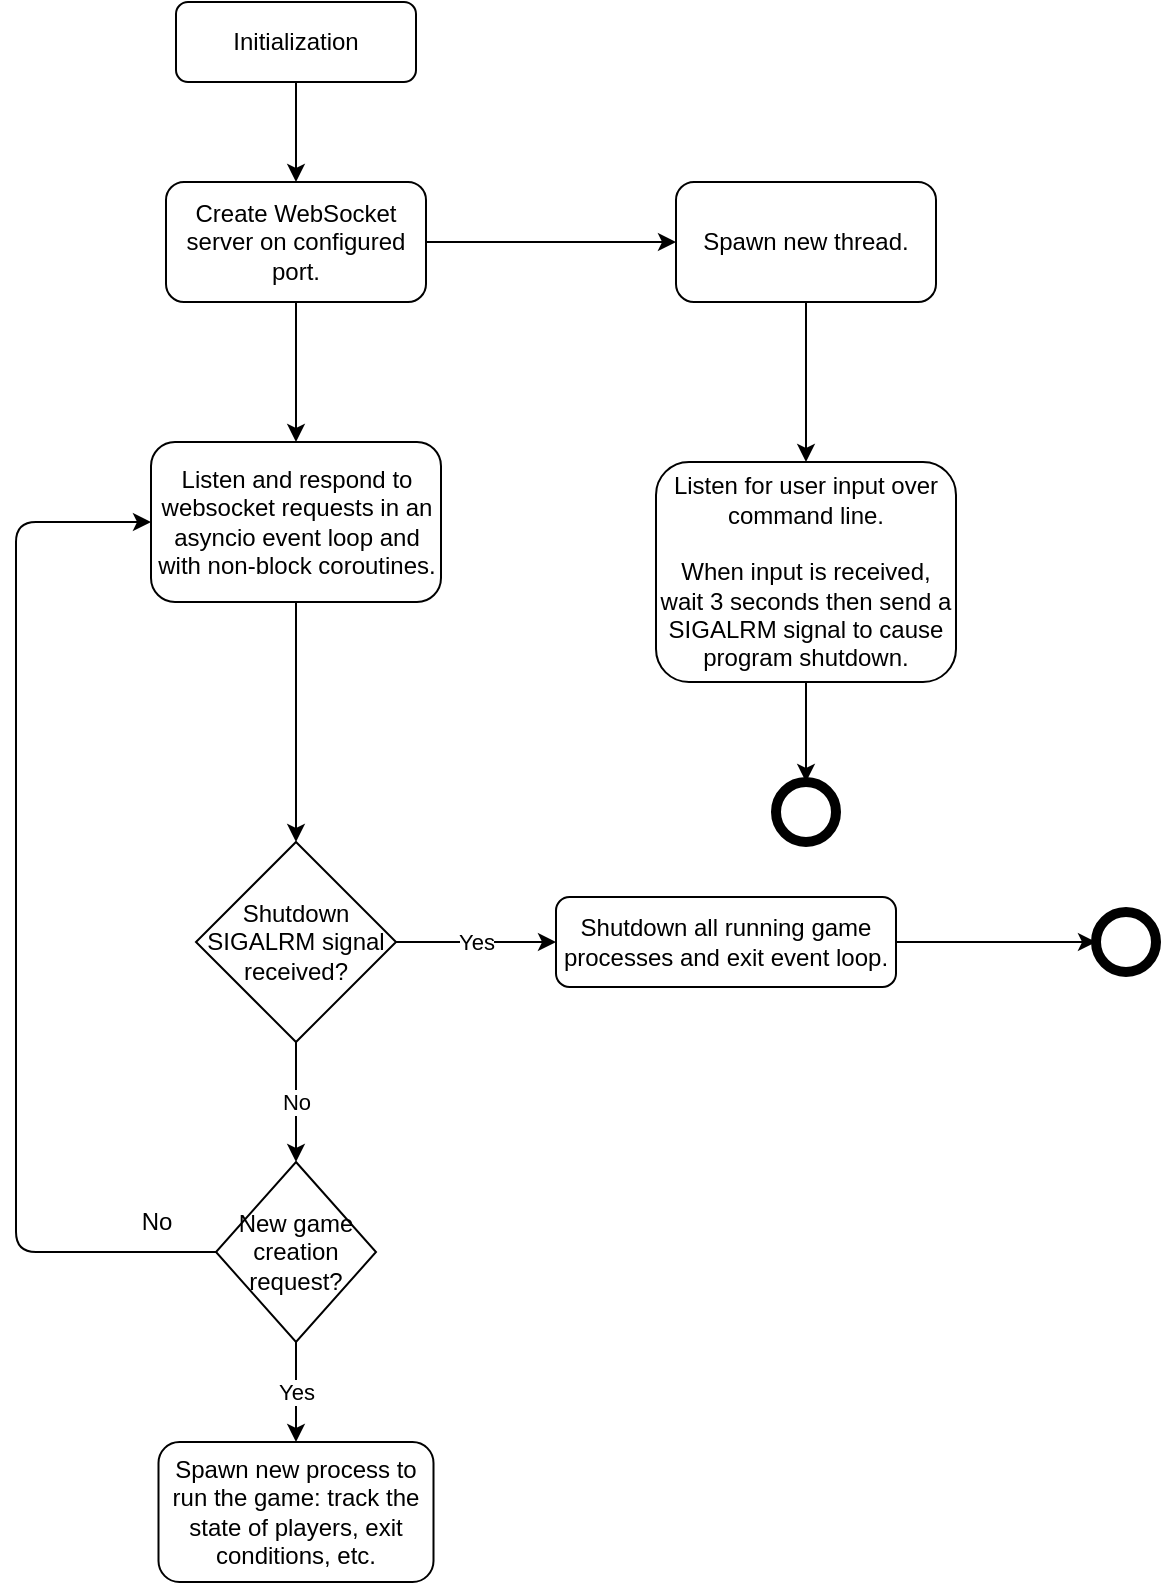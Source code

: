 <mxfile version="13.6.2" type="device"><diagram id="C5RBs43oDa-KdzZeNtuy" name="Page-1"><mxGraphModel dx="1355" dy="825" grid="1" gridSize="10" guides="1" tooltips="1" connect="1" arrows="1" fold="1" page="1" pageScale="1" pageWidth="827" pageHeight="1169" math="0" shadow="0"><root><mxCell id="WIyWlLk6GJQsqaUBKTNV-0"/><mxCell id="WIyWlLk6GJQsqaUBKTNV-1" parent="WIyWlLk6GJQsqaUBKTNV-0"/><mxCell id="WIyWlLk6GJQsqaUBKTNV-3" value="Initialization" style="rounded=1;whiteSpace=wrap;html=1;fontSize=12;glass=0;strokeWidth=1;shadow=0;" parent="WIyWlLk6GJQsqaUBKTNV-1" vertex="1"><mxGeometry x="160" y="80" width="120" height="40" as="geometry"/></mxCell><mxCell id="OWACx4JGxpEJNRyxDXAi-2" value="Create WebSocket server on configured port." style="rounded=1;whiteSpace=wrap;html=1;fontSize=12;glass=0;strokeWidth=1;shadow=0;" vertex="1" parent="WIyWlLk6GJQsqaUBKTNV-1"><mxGeometry x="155" y="170" width="130" height="60" as="geometry"/></mxCell><mxCell id="OWACx4JGxpEJNRyxDXAi-3" value="" style="endArrow=classic;html=1;entryX=0.5;entryY=0;entryDx=0;entryDy=0;exitX=0.5;exitY=1;exitDx=0;exitDy=0;" edge="1" parent="WIyWlLk6GJQsqaUBKTNV-1" source="WIyWlLk6GJQsqaUBKTNV-3" target="OWACx4JGxpEJNRyxDXAi-2"><mxGeometry width="50" height="50" relative="1" as="geometry"><mxPoint x="390" y="450" as="sourcePoint"/><mxPoint x="440" y="400" as="targetPoint"/></mxGeometry></mxCell><mxCell id="OWACx4JGxpEJNRyxDXAi-4" value="" style="endArrow=classic;html=1;exitX=1;exitY=0.5;exitDx=0;exitDy=0;" edge="1" parent="WIyWlLk6GJQsqaUBKTNV-1" source="OWACx4JGxpEJNRyxDXAi-2"><mxGeometry width="50" height="50" relative="1" as="geometry"><mxPoint x="390" y="450" as="sourcePoint"/><mxPoint x="410" y="200" as="targetPoint"/></mxGeometry></mxCell><mxCell id="OWACx4JGxpEJNRyxDXAi-5" value="Spawn new thread." style="rounded=1;whiteSpace=wrap;html=1;fontSize=12;glass=0;strokeWidth=1;shadow=0;" vertex="1" parent="WIyWlLk6GJQsqaUBKTNV-1"><mxGeometry x="410" y="170" width="130" height="60" as="geometry"/></mxCell><mxCell id="OWACx4JGxpEJNRyxDXAi-6" value="" style="endArrow=classic;html=1;exitX=0.5;exitY=1;exitDx=0;exitDy=0;" edge="1" parent="WIyWlLk6GJQsqaUBKTNV-1" source="OWACx4JGxpEJNRyxDXAi-5"><mxGeometry width="50" height="50" relative="1" as="geometry"><mxPoint x="390" y="450" as="sourcePoint"/><mxPoint x="475" y="310" as="targetPoint"/></mxGeometry></mxCell><mxCell id="OWACx4JGxpEJNRyxDXAi-7" value="Listen for user input over command line. &lt;br&gt;&lt;br&gt;When input is received, wait 3 seconds then send a SIGALRM signal to cause program shutdown." style="rounded=1;whiteSpace=wrap;html=1;fontSize=12;glass=0;strokeWidth=1;shadow=0;" vertex="1" parent="WIyWlLk6GJQsqaUBKTNV-1"><mxGeometry x="400" y="310" width="150" height="110" as="geometry"/></mxCell><mxCell id="OWACx4JGxpEJNRyxDXAi-8" value="" style="endArrow=classic;html=1;exitX=0.5;exitY=1;exitDx=0;exitDy=0;" edge="1" parent="WIyWlLk6GJQsqaUBKTNV-1" source="OWACx4JGxpEJNRyxDXAi-7"><mxGeometry width="50" height="50" relative="1" as="geometry"><mxPoint x="390" y="450" as="sourcePoint"/><mxPoint x="475" y="470" as="targetPoint"/></mxGeometry></mxCell><mxCell id="OWACx4JGxpEJNRyxDXAi-9" value="" style="shape=ellipse;html=1;dashed=0;whitespace=wrap;aspect=fixed;strokeWidth=5;perimeter=ellipsePerimeter;" vertex="1" parent="WIyWlLk6GJQsqaUBKTNV-1"><mxGeometry x="460" y="470" width="30" height="30" as="geometry"/></mxCell><mxCell id="OWACx4JGxpEJNRyxDXAi-10" value="Listen and respond to websocket requests in an asyncio event loop and with non-block coroutines." style="rounded=1;whiteSpace=wrap;html=1;fontSize=12;glass=0;strokeWidth=1;shadow=0;" vertex="1" parent="WIyWlLk6GJQsqaUBKTNV-1"><mxGeometry x="147.5" y="300" width="145" height="80" as="geometry"/></mxCell><mxCell id="OWACx4JGxpEJNRyxDXAi-11" value="" style="endArrow=classic;html=1;entryX=0.5;entryY=0;entryDx=0;entryDy=0;exitX=0.5;exitY=1;exitDx=0;exitDy=0;" edge="1" parent="WIyWlLk6GJQsqaUBKTNV-1" source="OWACx4JGxpEJNRyxDXAi-2" target="OWACx4JGxpEJNRyxDXAi-10"><mxGeometry width="50" height="50" relative="1" as="geometry"><mxPoint x="390" y="450" as="sourcePoint"/><mxPoint x="440" y="400" as="targetPoint"/></mxGeometry></mxCell><mxCell id="OWACx4JGxpEJNRyxDXAi-12" value="" style="endArrow=classic;html=1;exitX=0.5;exitY=1;exitDx=0;exitDy=0;" edge="1" parent="WIyWlLk6GJQsqaUBKTNV-1" source="OWACx4JGxpEJNRyxDXAi-10" target="OWACx4JGxpEJNRyxDXAi-13"><mxGeometry width="50" height="50" relative="1" as="geometry"><mxPoint x="390" y="450" as="sourcePoint"/><mxPoint x="220" y="470" as="targetPoint"/></mxGeometry></mxCell><mxCell id="OWACx4JGxpEJNRyxDXAi-13" value="Shutdown SIGALRM signal received?" style="rhombus;whiteSpace=wrap;html=1;" vertex="1" parent="WIyWlLk6GJQsqaUBKTNV-1"><mxGeometry x="170" y="500" width="100" height="100" as="geometry"/></mxCell><mxCell id="OWACx4JGxpEJNRyxDXAi-14" value="Yes" style="endArrow=classic;html=1;exitX=1;exitY=0.5;exitDx=0;exitDy=0;" edge="1" parent="WIyWlLk6GJQsqaUBKTNV-1" source="OWACx4JGxpEJNRyxDXAi-13"><mxGeometry width="50" height="50" relative="1" as="geometry"><mxPoint x="292.5" y="530" as="sourcePoint"/><mxPoint x="350" y="550" as="targetPoint"/></mxGeometry></mxCell><mxCell id="OWACx4JGxpEJNRyxDXAi-15" value="Shutdown all running game processes and exit event loop." style="rounded=1;whiteSpace=wrap;html=1;fontSize=12;glass=0;strokeWidth=1;shadow=0;" vertex="1" parent="WIyWlLk6GJQsqaUBKTNV-1"><mxGeometry x="350" y="527.5" width="170" height="45" as="geometry"/></mxCell><mxCell id="OWACx4JGxpEJNRyxDXAi-16" value="" style="shape=ellipse;html=1;dashed=0;whitespace=wrap;aspect=fixed;strokeWidth=5;perimeter=ellipsePerimeter;" vertex="1" parent="WIyWlLk6GJQsqaUBKTNV-1"><mxGeometry x="620" y="535" width="30" height="30" as="geometry"/></mxCell><mxCell id="OWACx4JGxpEJNRyxDXAi-17" value="" style="endArrow=classic;html=1;entryX=0;entryY=0.5;entryDx=0;entryDy=0;exitX=1;exitY=0.5;exitDx=0;exitDy=0;" edge="1" parent="WIyWlLk6GJQsqaUBKTNV-1" source="OWACx4JGxpEJNRyxDXAi-15" target="OWACx4JGxpEJNRyxDXAi-16"><mxGeometry width="50" height="50" relative="1" as="geometry"><mxPoint x="390" y="450" as="sourcePoint"/><mxPoint x="440" y="400" as="targetPoint"/></mxGeometry></mxCell><mxCell id="OWACx4JGxpEJNRyxDXAi-18" value="No" style="endArrow=classic;html=1;exitX=0.5;exitY=1;exitDx=0;exitDy=0;" edge="1" parent="WIyWlLk6GJQsqaUBKTNV-1" source="OWACx4JGxpEJNRyxDXAi-13"><mxGeometry width="50" height="50" relative="1" as="geometry"><mxPoint x="230" y="610" as="sourcePoint"/><mxPoint x="220" y="660" as="targetPoint"/></mxGeometry></mxCell><mxCell id="OWACx4JGxpEJNRyxDXAi-19" value="New game creation request?" style="rhombus;whiteSpace=wrap;html=1;" vertex="1" parent="WIyWlLk6GJQsqaUBKTNV-1"><mxGeometry x="180" y="660" width="80" height="90" as="geometry"/></mxCell><mxCell id="OWACx4JGxpEJNRyxDXAi-20" value="Yes" style="endArrow=classic;html=1;exitX=0.5;exitY=1;exitDx=0;exitDy=0;" edge="1" parent="WIyWlLk6GJQsqaUBKTNV-1" source="OWACx4JGxpEJNRyxDXAi-19"><mxGeometry width="50" height="50" relative="1" as="geometry"><mxPoint x="390" y="660" as="sourcePoint"/><mxPoint x="220" y="800" as="targetPoint"/></mxGeometry></mxCell><mxCell id="OWACx4JGxpEJNRyxDXAi-21" value="Spawn new process to run the game: track the state of players, exit conditions, etc." style="rounded=1;whiteSpace=wrap;html=1;fontSize=12;glass=0;strokeWidth=1;shadow=0;" vertex="1" parent="WIyWlLk6GJQsqaUBKTNV-1"><mxGeometry x="151.25" y="800" width="137.5" height="70" as="geometry"/></mxCell><mxCell id="OWACx4JGxpEJNRyxDXAi-22" value="" style="endArrow=classic;html=1;entryX=0;entryY=0.5;entryDx=0;entryDy=0;exitX=0;exitY=0.5;exitDx=0;exitDy=0;" edge="1" parent="WIyWlLk6GJQsqaUBKTNV-1" source="OWACx4JGxpEJNRyxDXAi-19" target="OWACx4JGxpEJNRyxDXAi-10"><mxGeometry width="50" height="50" relative="1" as="geometry"><mxPoint x="390" y="500" as="sourcePoint"/><mxPoint x="440" y="450" as="targetPoint"/><Array as="points"><mxPoint x="80" y="705"/><mxPoint x="80" y="340"/></Array></mxGeometry></mxCell><mxCell id="OWACx4JGxpEJNRyxDXAi-23" value="No" style="text;html=1;align=center;verticalAlign=middle;resizable=0;points=[];autosize=1;" vertex="1" parent="WIyWlLk6GJQsqaUBKTNV-1"><mxGeometry x="135" y="680" width="30" height="20" as="geometry"/></mxCell></root></mxGraphModel></diagram></mxfile>